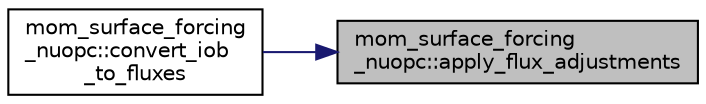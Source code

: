 digraph "mom_surface_forcing_nuopc::apply_flux_adjustments"
{
 // INTERACTIVE_SVG=YES
 // LATEX_PDF_SIZE
  edge [fontname="Helvetica",fontsize="10",labelfontname="Helvetica",labelfontsize="10"];
  node [fontname="Helvetica",fontsize="10",shape=record];
  rankdir="RL";
  Node1 [label="mom_surface_forcing\l_nuopc::apply_flux_adjustments",height=0.2,width=0.4,color="black", fillcolor="grey75", style="filled", fontcolor="black",tooltip="Adds thermodynamic flux adjustments obtained via data_override Component name is 'OCN' Available adju..."];
  Node1 -> Node2 [dir="back",color="midnightblue",fontsize="10",style="solid",fontname="Helvetica"];
  Node2 [label="mom_surface_forcing\l_nuopc::convert_iob\l_to_fluxes",height=0.2,width=0.4,color="black", fillcolor="white", style="filled",URL="$namespacemom__surface__forcing__nuopc.html#af81080e103477c19da28fa632eca7fe3",tooltip="This subroutine translates the Ice_ocean_boundary_type into a MOM thermodynamic forcing type,..."];
}
